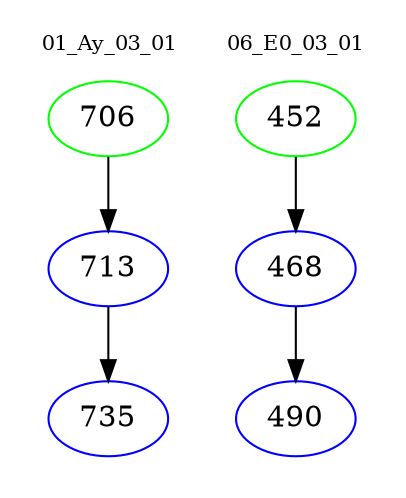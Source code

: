 digraph{
subgraph cluster_0 {
color = white
label = "01_Ay_03_01";
fontsize=10;
T0_706 [label="706", color="green"]
T0_706 -> T0_713 [color="black"]
T0_713 [label="713", color="blue"]
T0_713 -> T0_735 [color="black"]
T0_735 [label="735", color="blue"]
}
subgraph cluster_1 {
color = white
label = "06_E0_03_01";
fontsize=10;
T1_452 [label="452", color="green"]
T1_452 -> T1_468 [color="black"]
T1_468 [label="468", color="blue"]
T1_468 -> T1_490 [color="black"]
T1_490 [label="490", color="blue"]
}
}

